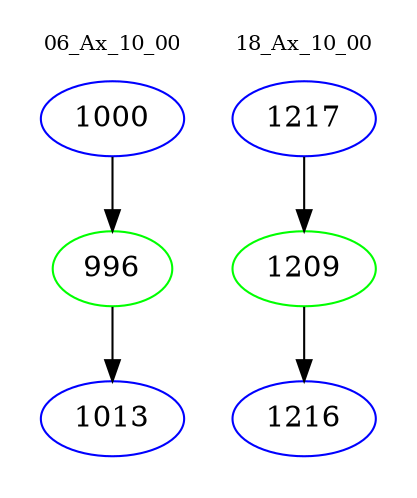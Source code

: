 digraph{
subgraph cluster_0 {
color = white
label = "06_Ax_10_00";
fontsize=10;
T0_1000 [label="1000", color="blue"]
T0_1000 -> T0_996 [color="black"]
T0_996 [label="996", color="green"]
T0_996 -> T0_1013 [color="black"]
T0_1013 [label="1013", color="blue"]
}
subgraph cluster_1 {
color = white
label = "18_Ax_10_00";
fontsize=10;
T1_1217 [label="1217", color="blue"]
T1_1217 -> T1_1209 [color="black"]
T1_1209 [label="1209", color="green"]
T1_1209 -> T1_1216 [color="black"]
T1_1216 [label="1216", color="blue"]
}
}
